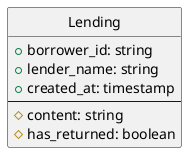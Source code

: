 @startuml

hide circle
skinparam inetype ortho

entity Lending {
    +borrower_id: string
    +lender_name: string
    +created_at: timestamp
    --
    #content: string
    #has_returned: boolean
}

@enduml